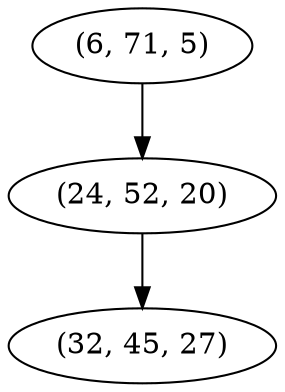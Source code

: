 digraph tree {
    "(6, 71, 5)";
    "(24, 52, 20)";
    "(32, 45, 27)";
    "(6, 71, 5)" -> "(24, 52, 20)";
    "(24, 52, 20)" -> "(32, 45, 27)";
}
